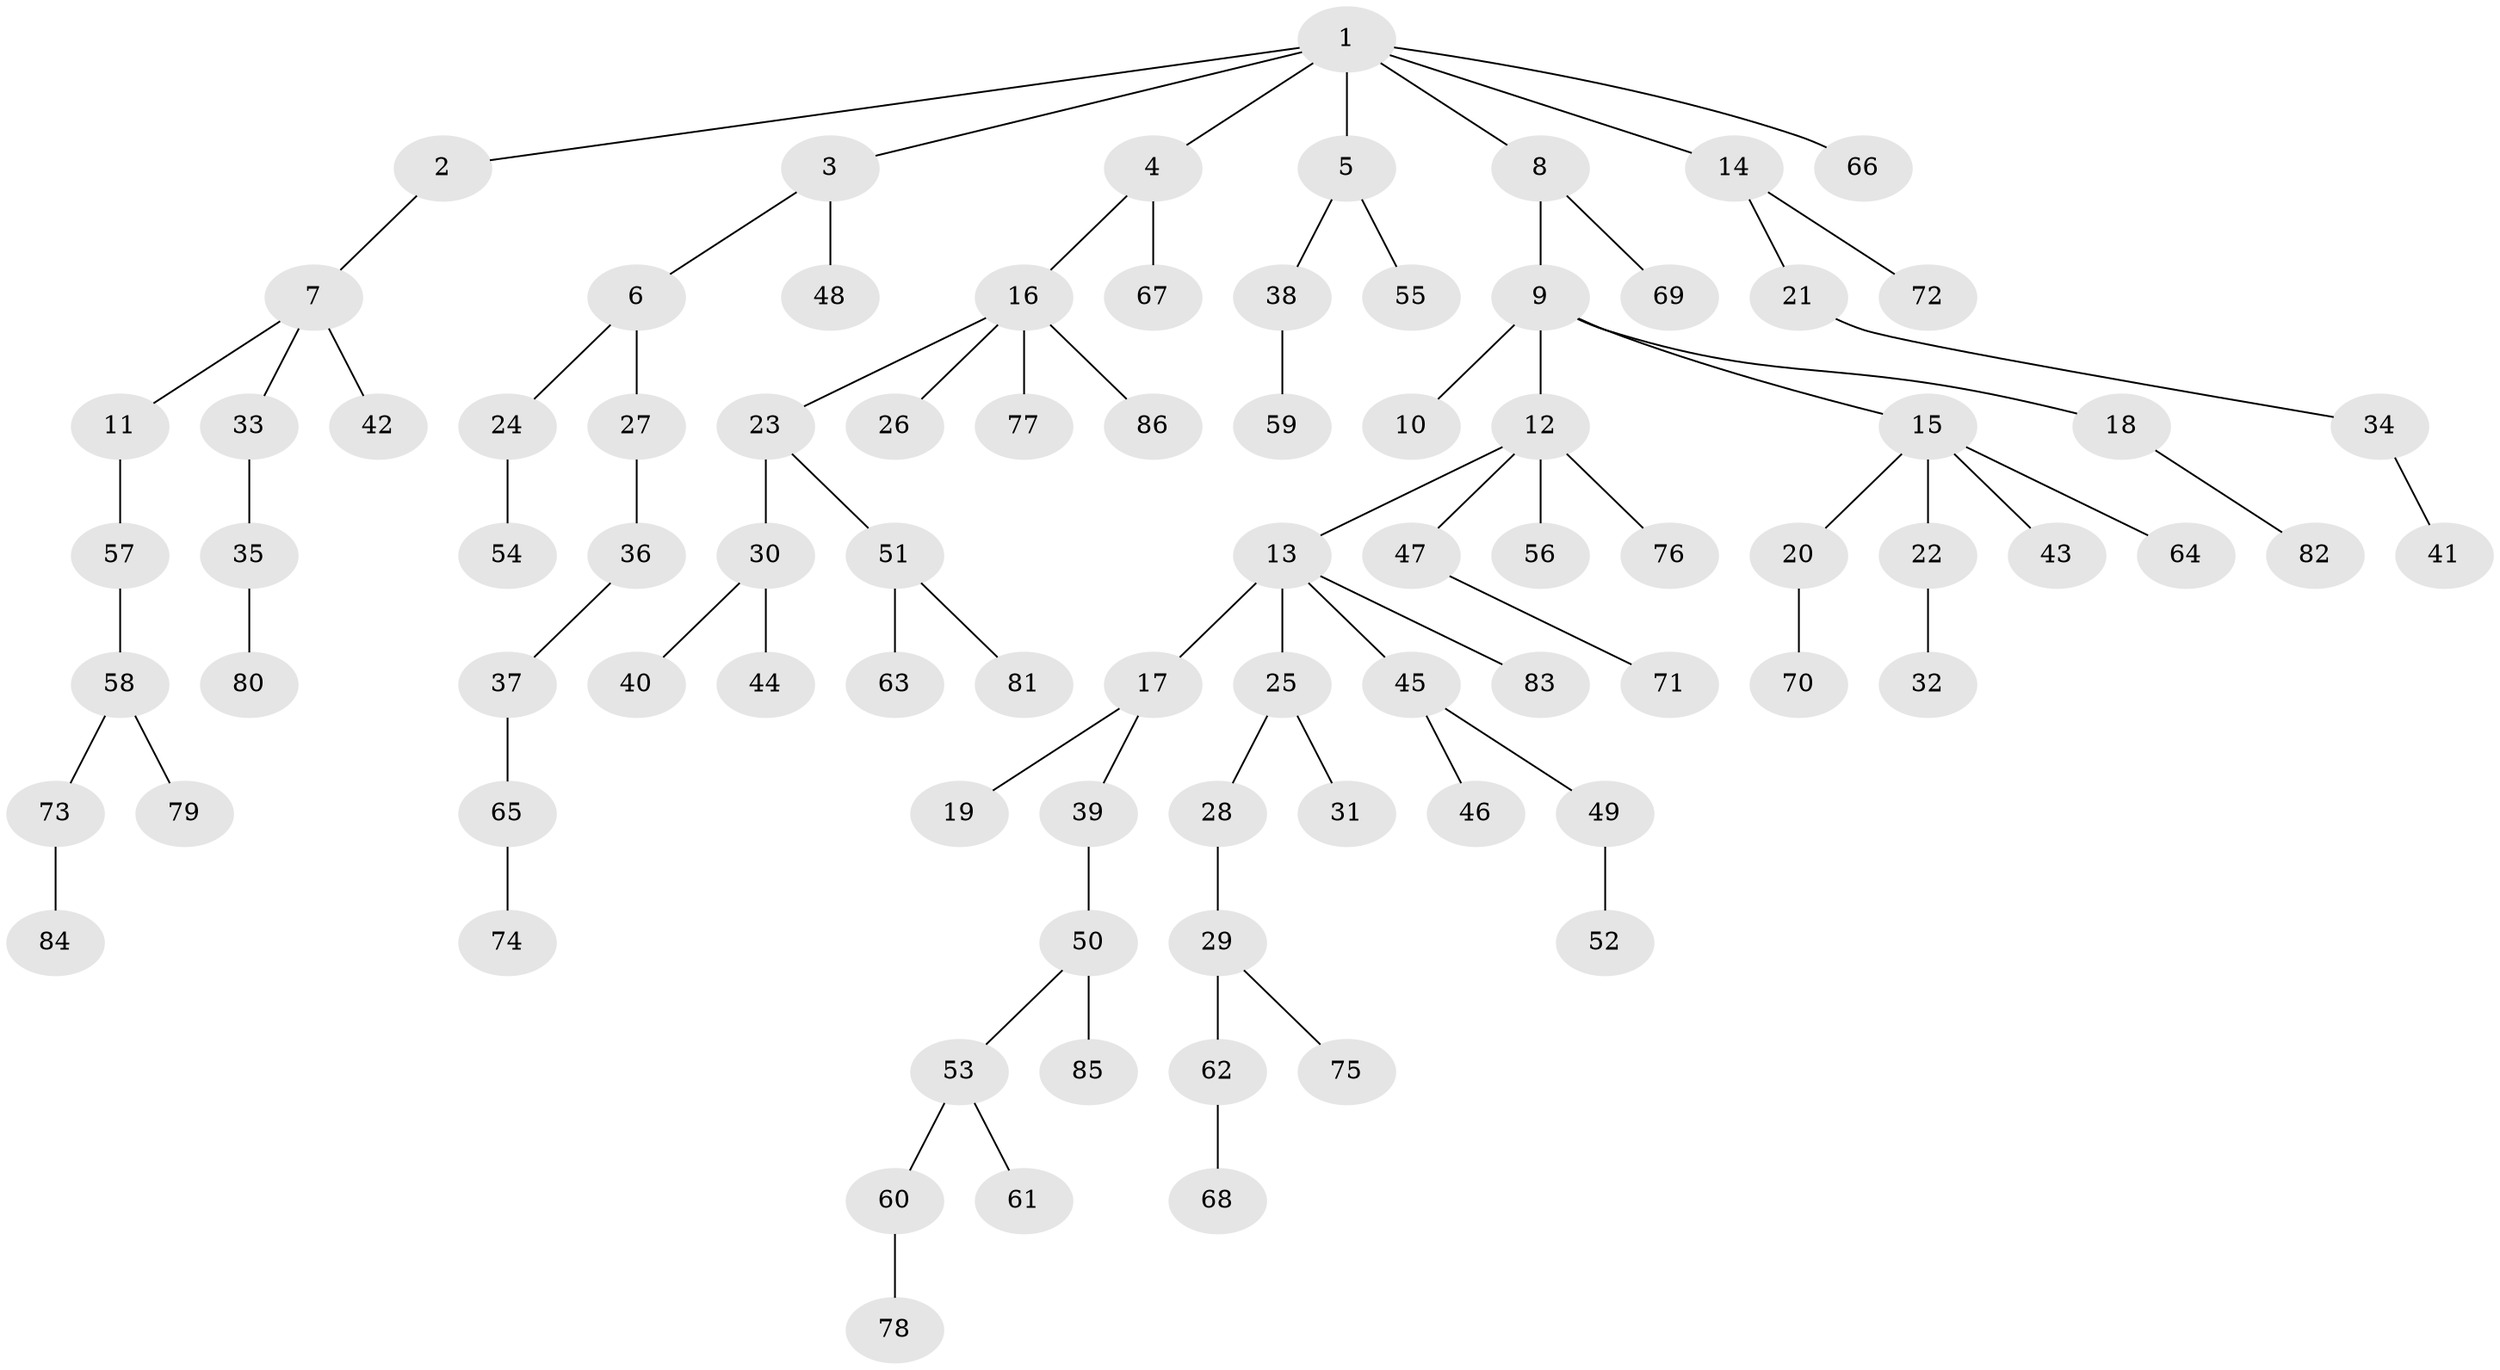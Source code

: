 // coarse degree distribution, {1: 0.5833333333333334, 5: 0.016666666666666666, 2: 0.23333333333333334, 3: 0.11666666666666667, 4: 0.016666666666666666, 14: 0.016666666666666666, 11: 0.016666666666666666}
// Generated by graph-tools (version 1.1) at 2025/56/03/04/25 21:56:51]
// undirected, 86 vertices, 85 edges
graph export_dot {
graph [start="1"]
  node [color=gray90,style=filled];
  1;
  2;
  3;
  4;
  5;
  6;
  7;
  8;
  9;
  10;
  11;
  12;
  13;
  14;
  15;
  16;
  17;
  18;
  19;
  20;
  21;
  22;
  23;
  24;
  25;
  26;
  27;
  28;
  29;
  30;
  31;
  32;
  33;
  34;
  35;
  36;
  37;
  38;
  39;
  40;
  41;
  42;
  43;
  44;
  45;
  46;
  47;
  48;
  49;
  50;
  51;
  52;
  53;
  54;
  55;
  56;
  57;
  58;
  59;
  60;
  61;
  62;
  63;
  64;
  65;
  66;
  67;
  68;
  69;
  70;
  71;
  72;
  73;
  74;
  75;
  76;
  77;
  78;
  79;
  80;
  81;
  82;
  83;
  84;
  85;
  86;
  1 -- 2;
  1 -- 3;
  1 -- 4;
  1 -- 5;
  1 -- 8;
  1 -- 14;
  1 -- 66;
  2 -- 7;
  3 -- 6;
  3 -- 48;
  4 -- 16;
  4 -- 67;
  5 -- 38;
  5 -- 55;
  6 -- 24;
  6 -- 27;
  7 -- 11;
  7 -- 33;
  7 -- 42;
  8 -- 9;
  8 -- 69;
  9 -- 10;
  9 -- 12;
  9 -- 15;
  9 -- 18;
  11 -- 57;
  12 -- 13;
  12 -- 47;
  12 -- 56;
  12 -- 76;
  13 -- 17;
  13 -- 25;
  13 -- 45;
  13 -- 83;
  14 -- 21;
  14 -- 72;
  15 -- 20;
  15 -- 22;
  15 -- 43;
  15 -- 64;
  16 -- 23;
  16 -- 26;
  16 -- 77;
  16 -- 86;
  17 -- 19;
  17 -- 39;
  18 -- 82;
  20 -- 70;
  21 -- 34;
  22 -- 32;
  23 -- 30;
  23 -- 51;
  24 -- 54;
  25 -- 28;
  25 -- 31;
  27 -- 36;
  28 -- 29;
  29 -- 62;
  29 -- 75;
  30 -- 40;
  30 -- 44;
  33 -- 35;
  34 -- 41;
  35 -- 80;
  36 -- 37;
  37 -- 65;
  38 -- 59;
  39 -- 50;
  45 -- 46;
  45 -- 49;
  47 -- 71;
  49 -- 52;
  50 -- 53;
  50 -- 85;
  51 -- 63;
  51 -- 81;
  53 -- 60;
  53 -- 61;
  57 -- 58;
  58 -- 73;
  58 -- 79;
  60 -- 78;
  62 -- 68;
  65 -- 74;
  73 -- 84;
}
